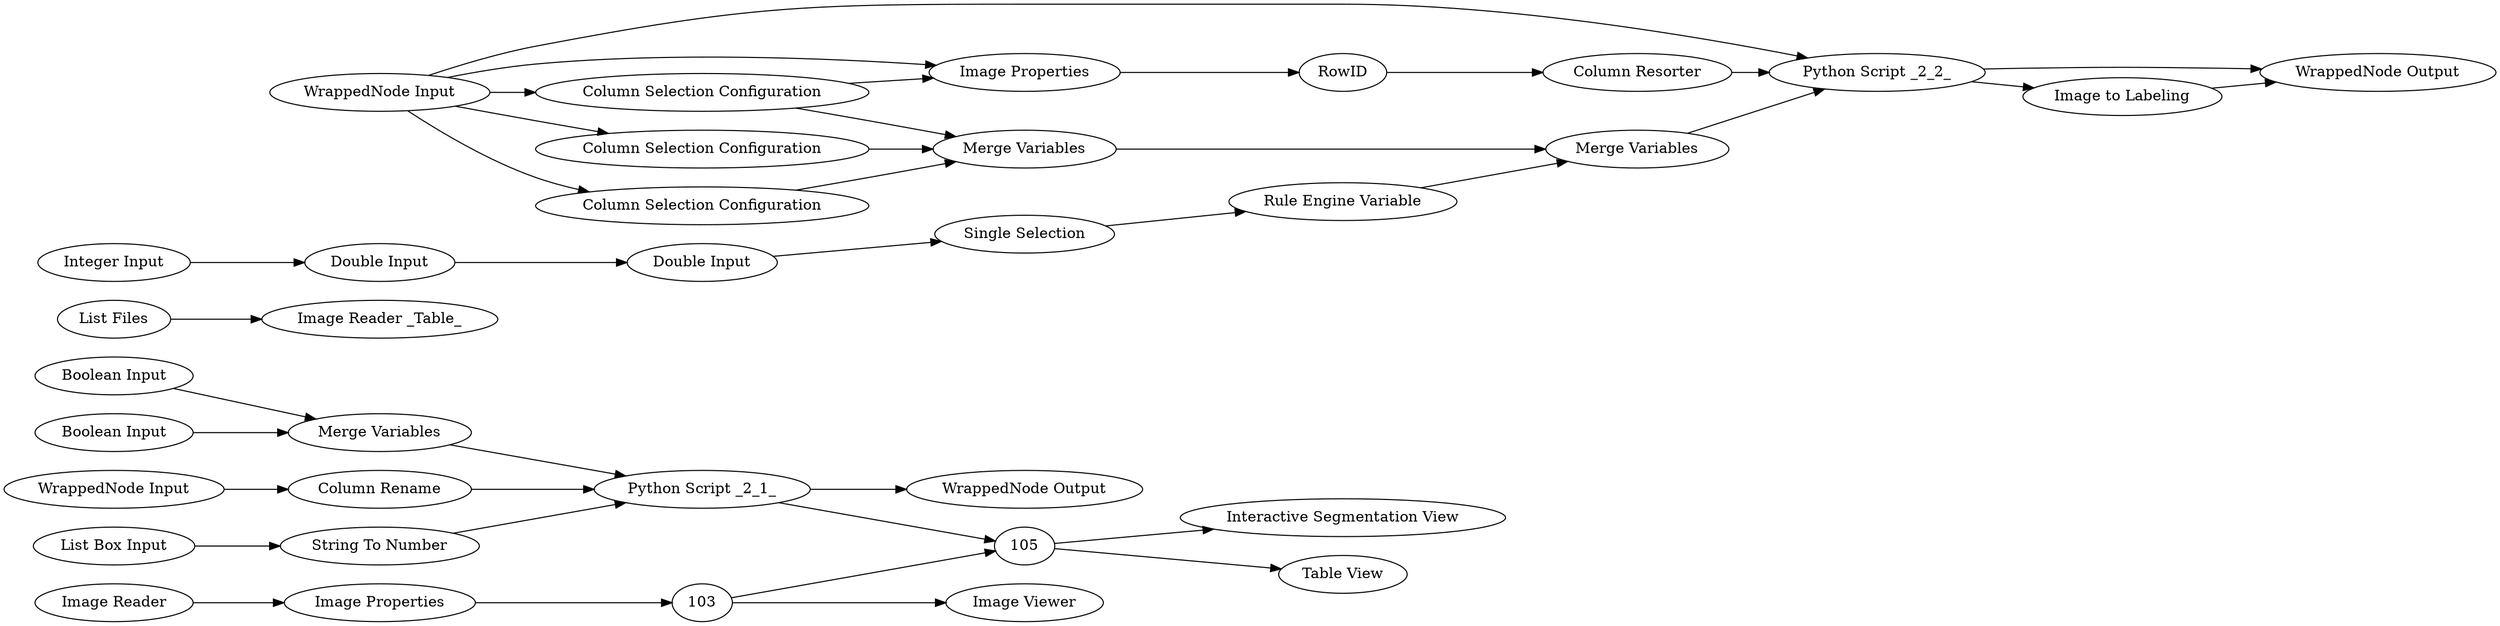 digraph {
	5 [label="Image Viewer"]
	6 [label="Image Reader"]
	7 [label="List Files"]
	16 [label="Image Reader _Table_"]
	70 [label="Interactive Segmentation View"]
	84 [label="Image Properties"]
	85 [label="Image Reader"]
	38 [label="Boolean Input"]
	42 [label="Merge Variables"]
	57 [label="WrappedNode Input"]
	58 [label="WrappedNode Output"]
	59 [label="Column Rename"]
	80 [label="List Box Input"]
	82 [label="String To Number"]
	83 [label="Boolean Input"]
	85 [label="Python Script _2_1_"]
	18 [label="Single Selection"]
	45 [label="Integer Input"]
	90 [label="WrappedNode Input"]
	101 [label=RowID]
	102 [label="Image Properties"]
	118 [label="Double Input"]
	119 [label="Double Input"]
	131 [label="WrappedNode Output"]
	134 [label="Rule Engine Variable"]
	136 [label="Column Resorter"]
	137 [label="Python Script _2_2_"]
	138 [label="Image to Labeling"]
	139 [label="Column Selection Configuration"]
	140 [label="Column Selection Configuration"]
	141 [label="Column Selection Configuration"]
	142 [label="Merge Variables"]
	143 [label="Merge Variables"]
	106 [label="Table View"]
	38 -> 42
	42 -> 85
	57 -> 59
	59 -> 85
	80 -> 82
	82 -> 85
	83 -> 42
	85 -> 58
	18 -> 134
	45 -> 118
	90 -> 139
	90 -> 137
	90 -> 140
	90 -> 141
	90 -> 102
	101 -> 136
	102 -> 101
	118 -> 119
	119 -> 18
	134 -> 143
	136 -> 137
	137 -> 138
	137 -> 131
	138 -> 131
	139 -> 142
	140 -> 142
	140 -> 102
	141 -> 142
	142 -> 143
	143 -> 137
	6 -> 84
	7 -> 16
	84 -> 103
	85 -> 105
	103 -> 5
	103 -> 105
	105 -> 106
	105 -> 70
	rankdir=LR
}
